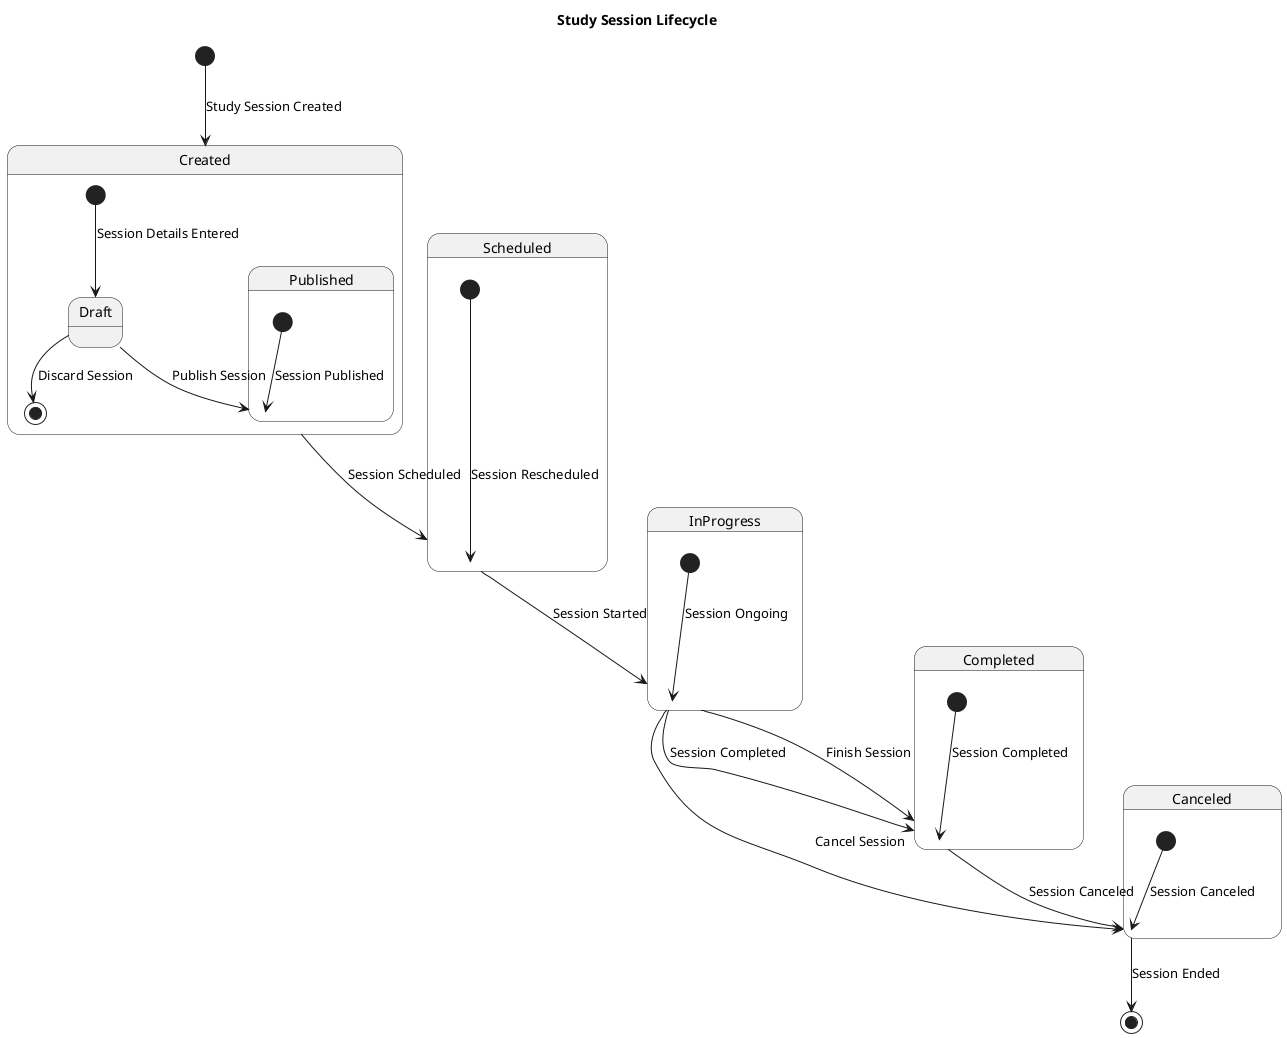 @startuml study_session_lifecycle
title Study Session Lifecycle

[*] --> Created : Study Session Created
Created --> Scheduled : Session Scheduled
Scheduled --> InProgress : Session Started
InProgress --> Completed : Session Completed
Completed --> Canceled : Session Canceled
Canceled --> [*] : Session Ended

state Created {
    [*] --> Draft : Session Details Entered
    Draft -->[*] : Discard Session
    Draft --> Published : Publish Session
}

state Scheduled {
    [*] --> Scheduled : Session Rescheduled
}

state InProgress {
    [*] --> InProgress : Session Ongoing
    InProgress --> Completed : Finish Session
    InProgress --> Canceled : Cancel Session
}

state Canceled {
    [*] --> Canceled : Session Canceled
}

state Completed {
    [*] --> Completed : Session Completed
}

state Published {
    [*] --> Published : Session Published
}

@enduml
